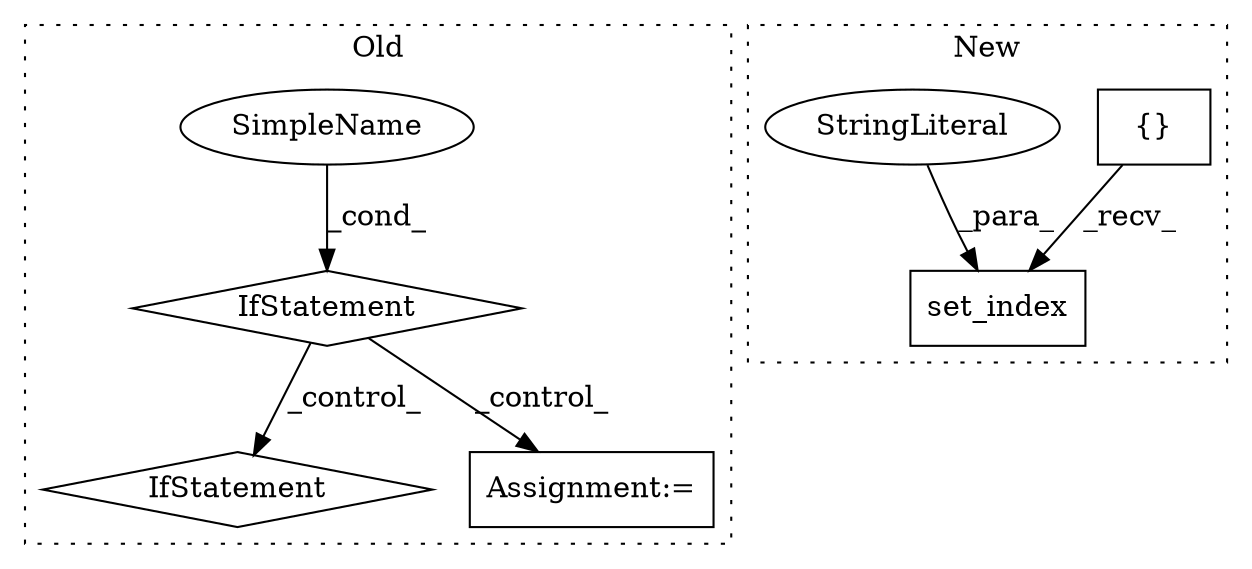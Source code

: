 digraph G {
subgraph cluster0 {
1 [label="IfStatement" a="25" s="14899" l="25" shape="diamond"];
3 [label="SimpleName" a="42" s="" l="" shape="ellipse"];
4 [label="Assignment:=" a="7" s="14899" l="25" shape="box"];
5 [label="IfStatement" a="25" s="14756,14801" l="8,2" shape="diamond"];
label = "Old";
style="dotted";
}
subgraph cluster1 {
2 [label="set_index" a="32" s="15033,15059" l="10,1" shape="box"];
6 [label="{}" a="4" s="15012,15030" l="1,1" shape="box"];
7 [label="StringLiteral" a="45" s="15043" l="10" shape="ellipse"];
label = "New";
style="dotted";
}
3 -> 5 [label="_cond_"];
5 -> 4 [label="_control_"];
5 -> 1 [label="_control_"];
6 -> 2 [label="_recv_"];
7 -> 2 [label="_para_"];
}